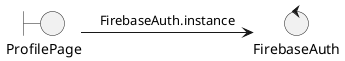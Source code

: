 @startuml
boundary ProfilePage
control FirebaseAuth

(ProfilePage) -> (FirebaseAuth): FirebaseAuth.instance

@enduml

